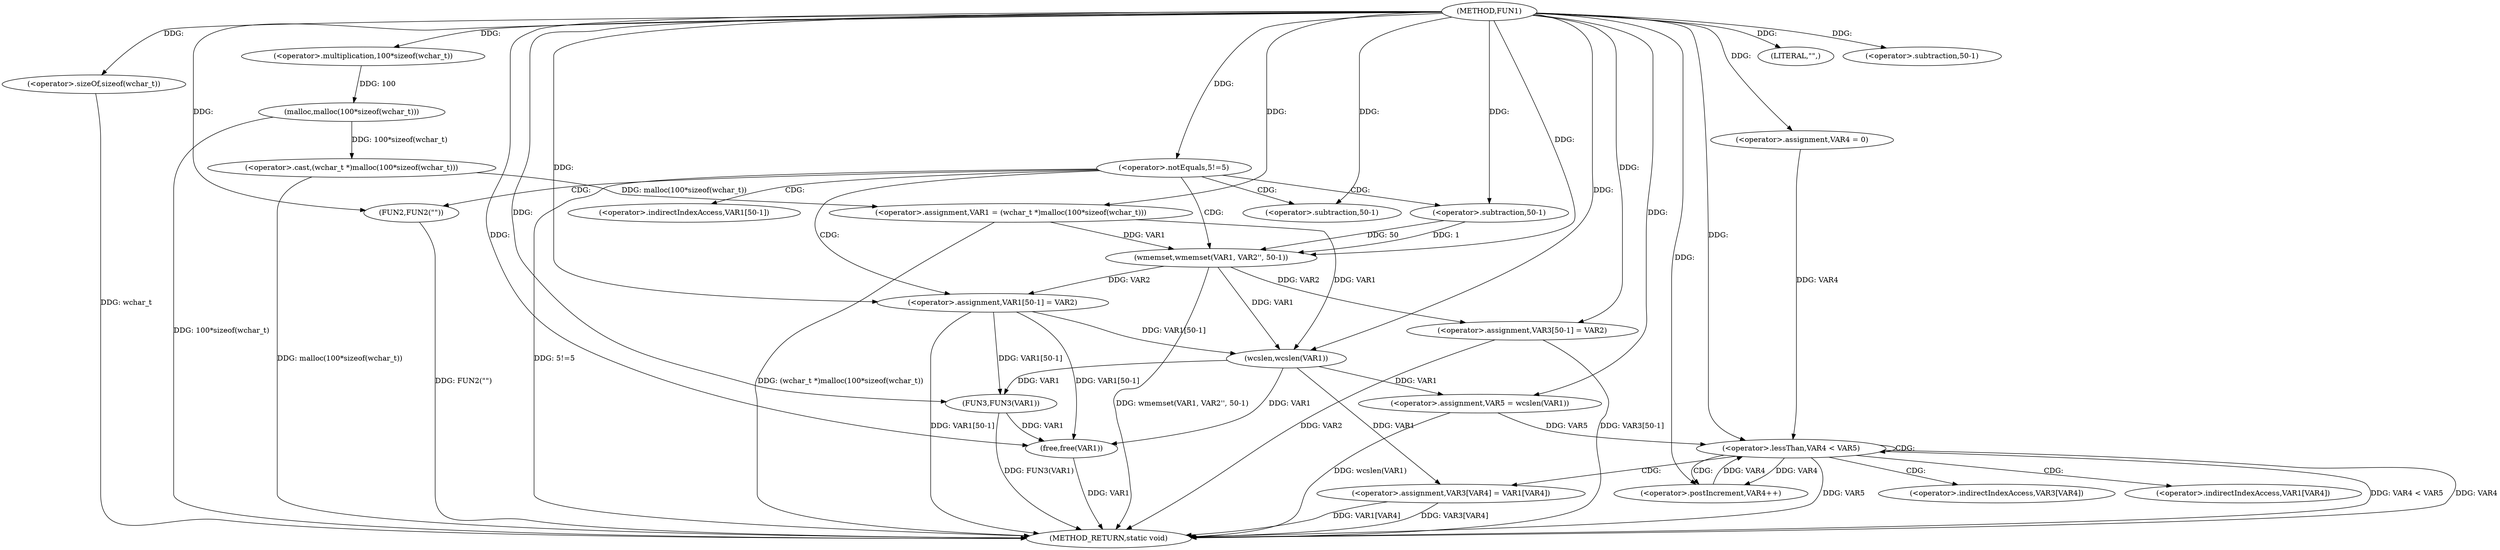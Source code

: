 digraph FUN1 {  
"1000100" [label = "(METHOD,FUN1)" ]
"1000170" [label = "(METHOD_RETURN,static void)" ]
"1000103" [label = "(<operator>.assignment,VAR1 = (wchar_t *)malloc(100*sizeof(wchar_t)))" ]
"1000105" [label = "(<operator>.cast,(wchar_t *)malloc(100*sizeof(wchar_t)))" ]
"1000107" [label = "(malloc,malloc(100*sizeof(wchar_t)))" ]
"1000108" [label = "(<operator>.multiplication,100*sizeof(wchar_t))" ]
"1000110" [label = "(<operator>.sizeOf,sizeof(wchar_t))" ]
"1000113" [label = "(<operator>.notEquals,5!=5)" ]
"1000117" [label = "(FUN2,FUN2(\"\"))" ]
"1000121" [label = "(wmemset,wmemset(VAR1, VAR2'', 50-1))" ]
"1000124" [label = "(<operator>.subtraction,50-1)" ]
"1000127" [label = "(<operator>.assignment,VAR1[50-1] = VAR2)" ]
"1000130" [label = "(<operator>.subtraction,50-1)" ]
"1000135" [label = "(LITERAL,\"\",)" ]
"1000138" [label = "(<operator>.assignment,VAR5 = wcslen(VAR1))" ]
"1000140" [label = "(wcslen,wcslen(VAR1))" ]
"1000143" [label = "(<operator>.assignment,VAR4 = 0)" ]
"1000146" [label = "(<operator>.lessThan,VAR4 < VAR5)" ]
"1000149" [label = "(<operator>.postIncrement,VAR4++)" ]
"1000152" [label = "(<operator>.assignment,VAR3[VAR4] = VAR1[VAR4])" ]
"1000159" [label = "(<operator>.assignment,VAR3[50-1] = VAR2)" ]
"1000162" [label = "(<operator>.subtraction,50-1)" ]
"1000166" [label = "(FUN3,FUN3(VAR1))" ]
"1000168" [label = "(free,free(VAR1))" ]
"1000128" [label = "(<operator>.indirectIndexAccess,VAR1[50-1])" ]
"1000153" [label = "(<operator>.indirectIndexAccess,VAR3[VAR4])" ]
"1000156" [label = "(<operator>.indirectIndexAccess,VAR1[VAR4])" ]
  "1000107" -> "1000170"  [ label = "DDG: 100*sizeof(wchar_t)"] 
  "1000105" -> "1000170"  [ label = "DDG: malloc(100*sizeof(wchar_t))"] 
  "1000168" -> "1000170"  [ label = "DDG: VAR1"] 
  "1000103" -> "1000170"  [ label = "DDG: (wchar_t *)malloc(100*sizeof(wchar_t))"] 
  "1000159" -> "1000170"  [ label = "DDG: VAR3[50-1]"] 
  "1000121" -> "1000170"  [ label = "DDG: wmemset(VAR1, VAR2'', 50-1)"] 
  "1000159" -> "1000170"  [ label = "DDG: VAR2"] 
  "1000117" -> "1000170"  [ label = "DDG: FUN2(\"\")"] 
  "1000166" -> "1000170"  [ label = "DDG: FUN3(VAR1)"] 
  "1000138" -> "1000170"  [ label = "DDG: wcslen(VAR1)"] 
  "1000146" -> "1000170"  [ label = "DDG: VAR5"] 
  "1000152" -> "1000170"  [ label = "DDG: VAR3[VAR4]"] 
  "1000113" -> "1000170"  [ label = "DDG: 5!=5"] 
  "1000127" -> "1000170"  [ label = "DDG: VAR1[50-1]"] 
  "1000152" -> "1000170"  [ label = "DDG: VAR1[VAR4]"] 
  "1000146" -> "1000170"  [ label = "DDG: VAR4 < VAR5"] 
  "1000146" -> "1000170"  [ label = "DDG: VAR4"] 
  "1000110" -> "1000170"  [ label = "DDG: wchar_t"] 
  "1000105" -> "1000103"  [ label = "DDG: malloc(100*sizeof(wchar_t))"] 
  "1000100" -> "1000103"  [ label = "DDG: "] 
  "1000107" -> "1000105"  [ label = "DDG: 100*sizeof(wchar_t)"] 
  "1000108" -> "1000107"  [ label = "DDG: 100"] 
  "1000100" -> "1000108"  [ label = "DDG: "] 
  "1000100" -> "1000110"  [ label = "DDG: "] 
  "1000100" -> "1000113"  [ label = "DDG: "] 
  "1000100" -> "1000117"  [ label = "DDG: "] 
  "1000103" -> "1000121"  [ label = "DDG: VAR1"] 
  "1000100" -> "1000121"  [ label = "DDG: "] 
  "1000124" -> "1000121"  [ label = "DDG: 50"] 
  "1000124" -> "1000121"  [ label = "DDG: 1"] 
  "1000100" -> "1000124"  [ label = "DDG: "] 
  "1000121" -> "1000127"  [ label = "DDG: VAR2"] 
  "1000100" -> "1000127"  [ label = "DDG: "] 
  "1000100" -> "1000130"  [ label = "DDG: "] 
  "1000100" -> "1000135"  [ label = "DDG: "] 
  "1000140" -> "1000138"  [ label = "DDG: VAR1"] 
  "1000100" -> "1000138"  [ label = "DDG: "] 
  "1000103" -> "1000140"  [ label = "DDG: VAR1"] 
  "1000121" -> "1000140"  [ label = "DDG: VAR1"] 
  "1000127" -> "1000140"  [ label = "DDG: VAR1[50-1]"] 
  "1000100" -> "1000140"  [ label = "DDG: "] 
  "1000100" -> "1000143"  [ label = "DDG: "] 
  "1000143" -> "1000146"  [ label = "DDG: VAR4"] 
  "1000149" -> "1000146"  [ label = "DDG: VAR4"] 
  "1000100" -> "1000146"  [ label = "DDG: "] 
  "1000138" -> "1000146"  [ label = "DDG: VAR5"] 
  "1000146" -> "1000149"  [ label = "DDG: VAR4"] 
  "1000100" -> "1000149"  [ label = "DDG: "] 
  "1000140" -> "1000152"  [ label = "DDG: VAR1"] 
  "1000100" -> "1000159"  [ label = "DDG: "] 
  "1000121" -> "1000159"  [ label = "DDG: VAR2"] 
  "1000100" -> "1000162"  [ label = "DDG: "] 
  "1000140" -> "1000166"  [ label = "DDG: VAR1"] 
  "1000127" -> "1000166"  [ label = "DDG: VAR1[50-1]"] 
  "1000100" -> "1000166"  [ label = "DDG: "] 
  "1000166" -> "1000168"  [ label = "DDG: VAR1"] 
  "1000127" -> "1000168"  [ label = "DDG: VAR1[50-1]"] 
  "1000100" -> "1000168"  [ label = "DDG: "] 
  "1000140" -> "1000168"  [ label = "DDG: VAR1"] 
  "1000113" -> "1000121"  [ label = "CDG: "] 
  "1000113" -> "1000117"  [ label = "CDG: "] 
  "1000113" -> "1000127"  [ label = "CDG: "] 
  "1000113" -> "1000128"  [ label = "CDG: "] 
  "1000113" -> "1000124"  [ label = "CDG: "] 
  "1000113" -> "1000130"  [ label = "CDG: "] 
  "1000146" -> "1000153"  [ label = "CDG: "] 
  "1000146" -> "1000156"  [ label = "CDG: "] 
  "1000146" -> "1000152"  [ label = "CDG: "] 
  "1000146" -> "1000146"  [ label = "CDG: "] 
  "1000146" -> "1000149"  [ label = "CDG: "] 
}
